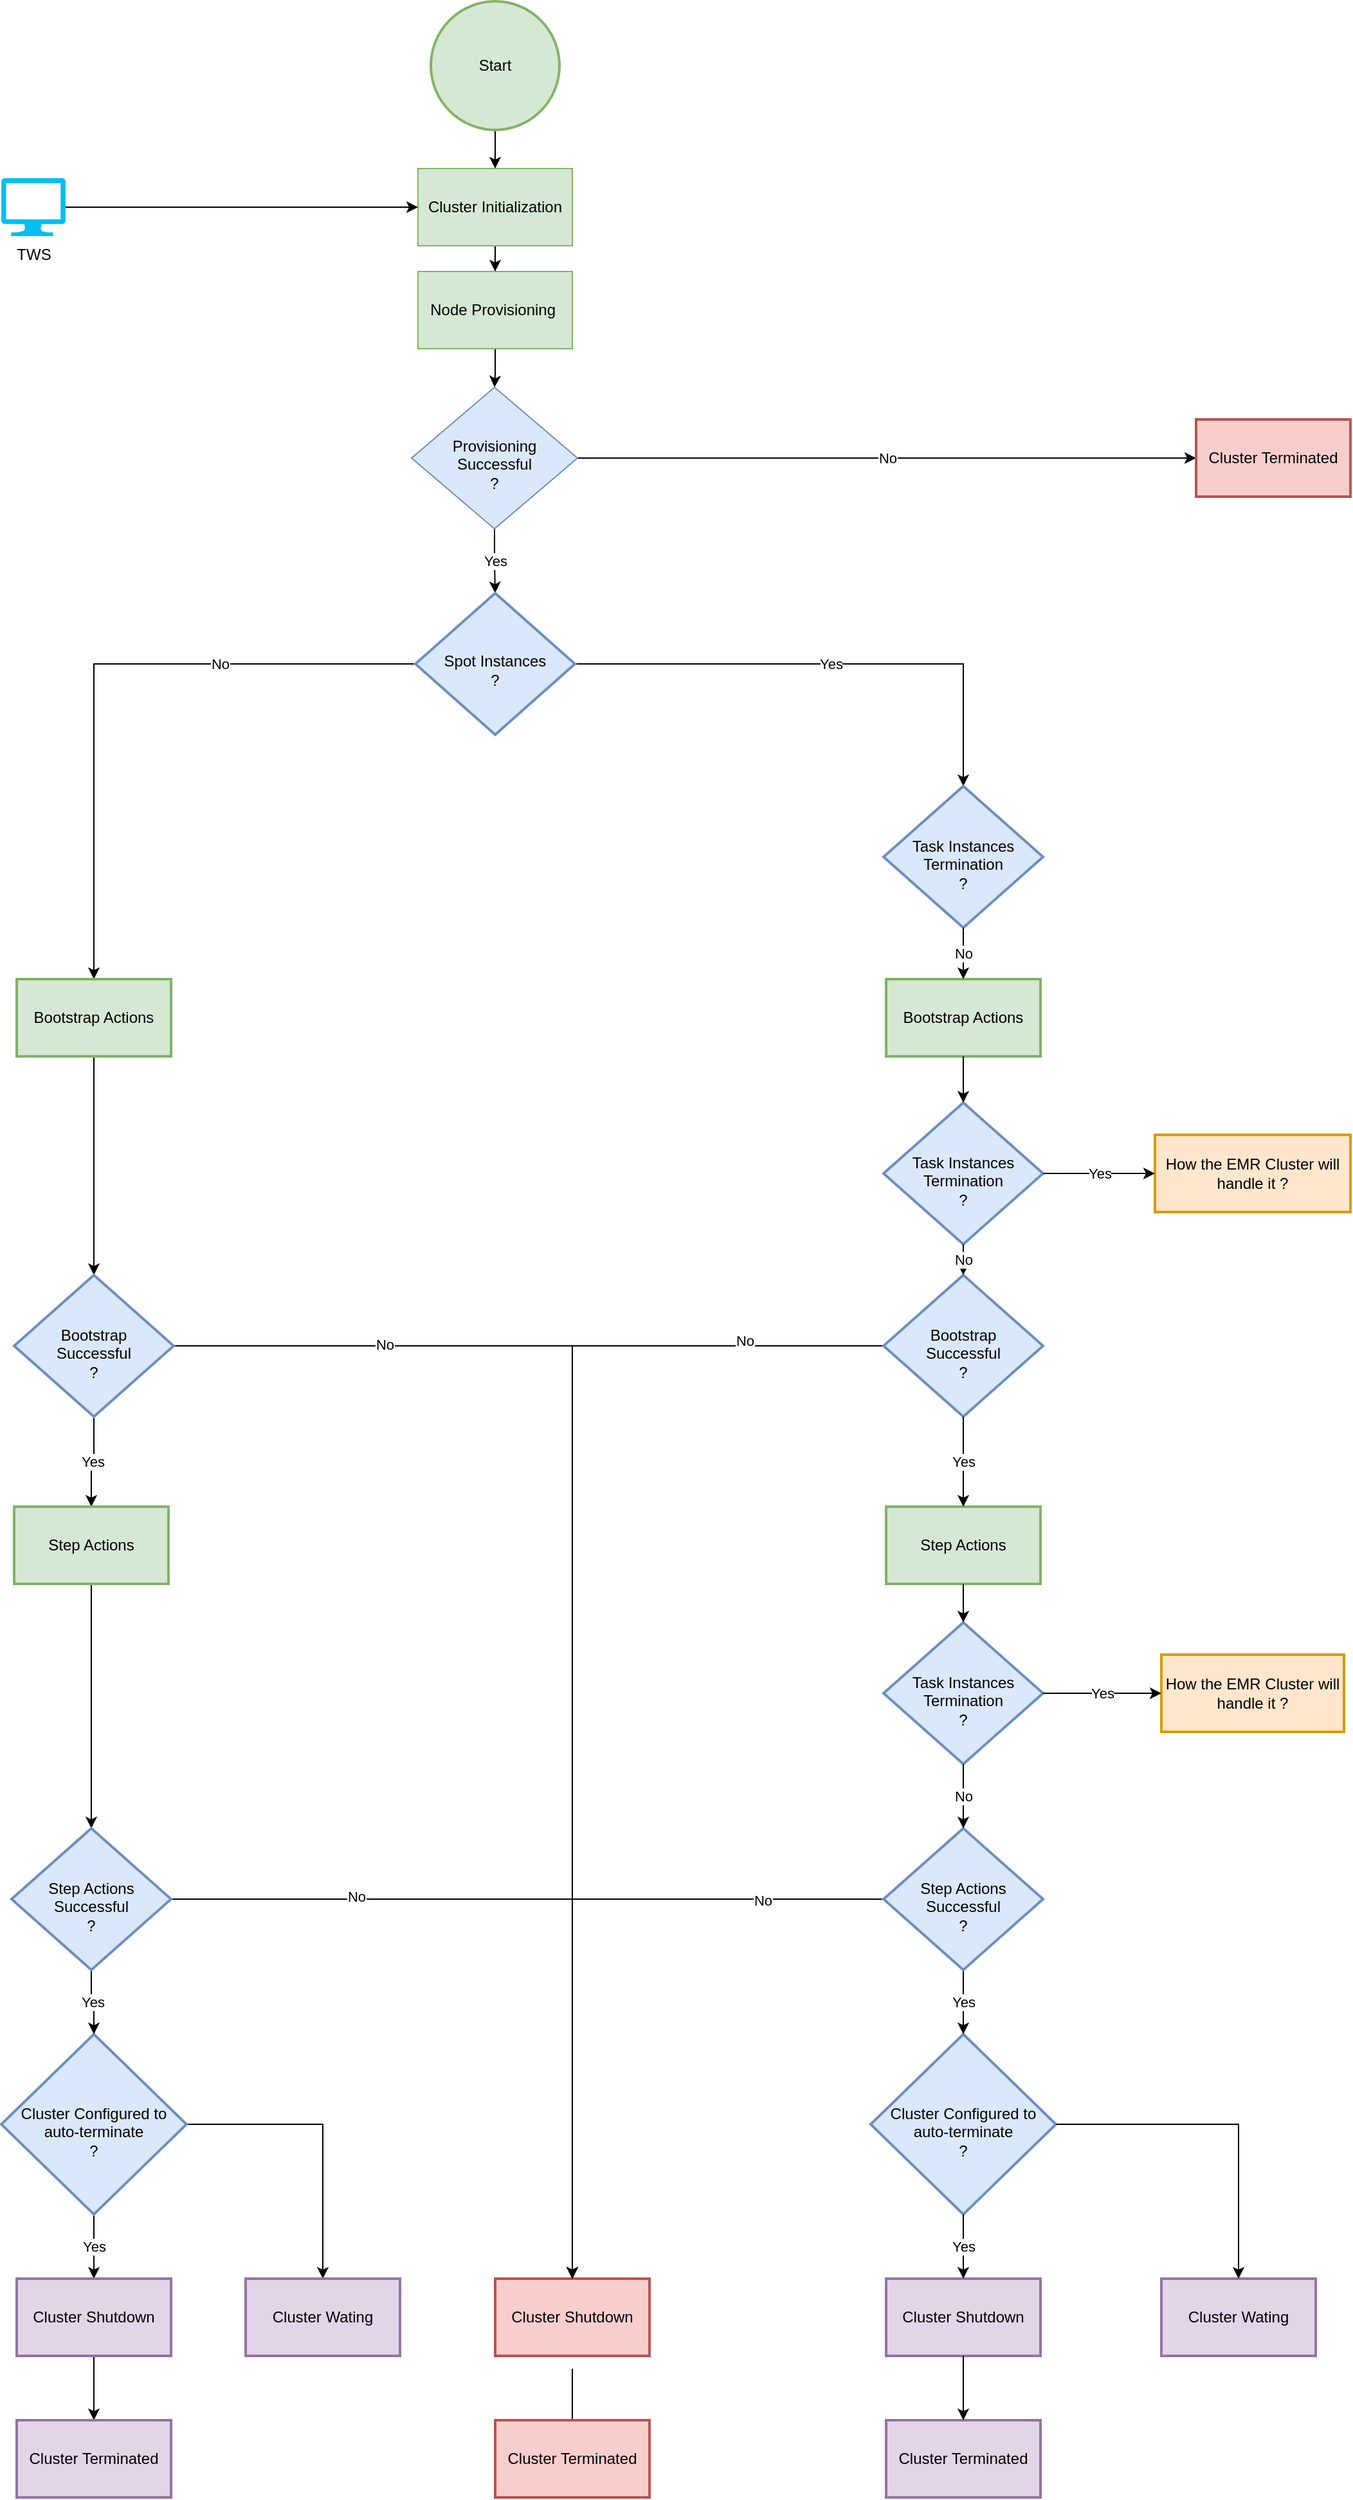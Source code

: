 <mxfile version="20.2.3" type="github"><diagram id="AwN7vVhOrOwk2pl2pIlE" name="Page-1"><mxGraphModel dx="1574" dy="1133" grid="1" gridSize="10" guides="1" tooltips="1" connect="1" arrows="1" fold="1" page="1" pageScale="1" pageWidth="827" pageHeight="1169" math="0" shadow="0"><root><mxCell id="0"/><mxCell id="1" parent="0"/><mxCell id="gyCaFqsIdJrXnqOvhJbO-14" value="" style="edgeStyle=orthogonalEdgeStyle;rounded=0;orthogonalLoop=1;jettySize=auto;html=1;" parent="1" source="gyCaFqsIdJrXnqOvhJbO-1" target="gyCaFqsIdJrXnqOvhJbO-3" edge="1"><mxGeometry relative="1" as="geometry"/></mxCell><mxCell id="gyCaFqsIdJrXnqOvhJbO-1" value="Start" style="strokeWidth=2;html=1;shape=mxgraph.flowchart.start_2;whiteSpace=wrap;fillColor=#d5e8d4;strokeColor=#82b366;" parent="1" vertex="1"><mxGeometry x="364" y="30" width="100" height="100" as="geometry"/></mxCell><mxCell id="gyCaFqsIdJrXnqOvhJbO-15" value="" style="edgeStyle=orthogonalEdgeStyle;rounded=0;orthogonalLoop=1;jettySize=auto;html=1;" parent="1" source="gyCaFqsIdJrXnqOvhJbO-3" target="gyCaFqsIdJrXnqOvhJbO-5" edge="1"><mxGeometry relative="1" as="geometry"/></mxCell><mxCell id="gyCaFqsIdJrXnqOvhJbO-3" value="Cluster Initialization" style="rounded=0;whiteSpace=wrap;html=1;fillColor=#d5e8d4;strokeColor=#82b366;" parent="1" vertex="1"><mxGeometry x="354" y="160" width="120" height="60" as="geometry"/></mxCell><mxCell id="gyCaFqsIdJrXnqOvhJbO-16" value="" style="edgeStyle=orthogonalEdgeStyle;rounded=0;orthogonalLoop=1;jettySize=auto;html=1;" parent="1" source="gyCaFqsIdJrXnqOvhJbO-5" target="gyCaFqsIdJrXnqOvhJbO-7" edge="1"><mxGeometry relative="1" as="geometry"/></mxCell><mxCell id="gyCaFqsIdJrXnqOvhJbO-5" value="Node Provisioning&amp;nbsp;" style="rounded=0;whiteSpace=wrap;html=1;fillColor=#d5e8d4;strokeColor=#82b366;" parent="1" vertex="1"><mxGeometry x="354" y="240" width="120" height="60" as="geometry"/></mxCell><mxCell id="gyCaFqsIdJrXnqOvhJbO-18" value="No" style="edgeStyle=orthogonalEdgeStyle;rounded=0;orthogonalLoop=1;jettySize=auto;html=1;entryX=0;entryY=0.5;entryDx=0;entryDy=0;" parent="1" source="gyCaFqsIdJrXnqOvhJbO-7" edge="1" target="gyCaFqsIdJrXnqOvhJbO-137"><mxGeometry relative="1" as="geometry"><mxPoint x="610" y="385" as="targetPoint"/></mxGeometry></mxCell><mxCell id="gyCaFqsIdJrXnqOvhJbO-21" value="Yes" style="edgeStyle=orthogonalEdgeStyle;rounded=0;orthogonalLoop=1;jettySize=auto;html=1;" parent="1" source="gyCaFqsIdJrXnqOvhJbO-7" target="gyCaFqsIdJrXnqOvhJbO-19" edge="1"><mxGeometry relative="1" as="geometry"/></mxCell><mxCell id="gyCaFqsIdJrXnqOvhJbO-7" value="Provisioning&lt;br&gt;Successful&lt;br&gt;?" style="rhombus;whiteSpace=wrap;html=1;spacingTop=10;fillColor=#dae8fc;strokeColor=#6c8ebf;" parent="1" vertex="1"><mxGeometry x="349" y="330" width="129" height="110" as="geometry"/></mxCell><mxCell id="gyCaFqsIdJrXnqOvhJbO-27" value="No" style="edgeStyle=orthogonalEdgeStyle;rounded=0;orthogonalLoop=1;jettySize=auto;html=1;entryX=0.5;entryY=0;entryDx=0;entryDy=0;" parent="1" source="gyCaFqsIdJrXnqOvhJbO-19" target="gyCaFqsIdJrXnqOvhJbO-104" edge="1"><mxGeometry x="-0.386" relative="1" as="geometry"><mxPoint x="140" y="670" as="targetPoint"/><mxPoint as="offset"/></mxGeometry></mxCell><mxCell id="gyCaFqsIdJrXnqOvhJbO-29" value="Yes" style="edgeStyle=orthogonalEdgeStyle;rounded=0;orthogonalLoop=1;jettySize=auto;html=1;" parent="1" source="gyCaFqsIdJrXnqOvhJbO-19" target="gyCaFqsIdJrXnqOvhJbO-28" edge="1"><mxGeometry relative="1" as="geometry"/></mxCell><mxCell id="gyCaFqsIdJrXnqOvhJbO-19" value="Spot Instances&lt;br&gt;?" style="strokeWidth=2;html=1;shape=mxgraph.flowchart.decision;whiteSpace=wrap;spacingTop=9;fillColor=#dae8fc;strokeColor=#6c8ebf;" parent="1" vertex="1"><mxGeometry x="352" y="490" width="124" height="110" as="geometry"/></mxCell><mxCell id="gyCaFqsIdJrXnqOvhJbO-25" style="edgeStyle=orthogonalEdgeStyle;rounded=0;orthogonalLoop=1;jettySize=auto;html=1;" parent="1" source="gyCaFqsIdJrXnqOvhJbO-24" target="gyCaFqsIdJrXnqOvhJbO-3" edge="1"><mxGeometry relative="1" as="geometry"/></mxCell><mxCell id="gyCaFqsIdJrXnqOvhJbO-24" value="TWS" style="verticalLabelPosition=bottom;html=1;verticalAlign=top;align=center;strokeColor=none;fillColor=#00BEF2;shape=mxgraph.azure.computer;pointerEvents=1;" parent="1" vertex="1"><mxGeometry x="30" y="167.5" width="50" height="45" as="geometry"/></mxCell><mxCell id="gyCaFqsIdJrXnqOvhJbO-70" style="edgeStyle=orthogonalEdgeStyle;rounded=0;orthogonalLoop=1;jettySize=auto;html=1;entryX=0.5;entryY=0;entryDx=0;entryDy=0;" parent="1" source="gyCaFqsIdJrXnqOvhJbO-37" target="gyCaFqsIdJrXnqOvhJbO-61" edge="1"><mxGeometry relative="1" as="geometry"/></mxCell><mxCell id="gyCaFqsIdJrXnqOvhJbO-131" value="No" style="edgeLabel;html=1;align=center;verticalAlign=middle;resizable=0;points=[];" parent="gyCaFqsIdJrXnqOvhJbO-70" vertex="1" connectable="0"><mxGeometry x="-0.777" y="-4" relative="1" as="geometry"><mxPoint as="offset"/></mxGeometry></mxCell><mxCell id="gyCaFqsIdJrXnqOvhJbO-60" value="" style="edgeStyle=orthogonalEdgeStyle;rounded=0;orthogonalLoop=1;jettySize=auto;html=1;" parent="1" edge="1"><mxGeometry relative="1" as="geometry"><mxPoint x="474" y="1870" as="sourcePoint"/><mxPoint x="474" y="1920" as="targetPoint"/></mxGeometry></mxCell><mxCell id="gyCaFqsIdJrXnqOvhJbO-61" value="Cluster Shutdown" style="whiteSpace=wrap;html=1;strokeWidth=2;spacingBottom=0;spacingTop=0;fillColor=#f8cecc;strokeColor=#b85450;" parent="1" vertex="1"><mxGeometry x="414" y="1800" width="120" height="60" as="geometry"/></mxCell><mxCell id="gyCaFqsIdJrXnqOvhJbO-62" value="Cluster Terminated" style="whiteSpace=wrap;html=1;strokeWidth=2;spacingBottom=0;spacingTop=0;fillColor=#f8cecc;strokeColor=#b85450;" parent="1" vertex="1"><mxGeometry x="414" y="1910" width="120" height="60" as="geometry"/></mxCell><mxCell id="gyCaFqsIdJrXnqOvhJbO-133" style="edgeStyle=orthogonalEdgeStyle;rounded=0;orthogonalLoop=1;jettySize=auto;html=1;" parent="1" source="gyCaFqsIdJrXnqOvhJbO-63" target="gyCaFqsIdJrXnqOvhJbO-61" edge="1"><mxGeometry relative="1" as="geometry"/></mxCell><mxCell id="gyCaFqsIdJrXnqOvhJbO-134" value="No" style="edgeLabel;html=1;align=center;verticalAlign=middle;resizable=0;points=[];" parent="gyCaFqsIdJrXnqOvhJbO-133" vertex="1" connectable="0"><mxGeometry x="-0.65" y="1" relative="1" as="geometry"><mxPoint as="offset"/></mxGeometry></mxCell><mxCell id="gyCaFqsIdJrXnqOvhJbO-126" value="" style="edgeStyle=orthogonalEdgeStyle;rounded=0;orthogonalLoop=1;jettySize=auto;html=1;" parent="1" source="gyCaFqsIdJrXnqOvhJbO-104" target="gyCaFqsIdJrXnqOvhJbO-109" edge="1"><mxGeometry relative="1" as="geometry"/></mxCell><mxCell id="gyCaFqsIdJrXnqOvhJbO-104" value="Bootstrap Actions" style="whiteSpace=wrap;html=1;strokeWidth=2;fillColor=#d5e8d4;strokeColor=#82b366;" parent="1" vertex="1"><mxGeometry x="42" y="790" width="120" height="60" as="geometry"/></mxCell><mxCell id="gyCaFqsIdJrXnqOvhJbO-108" value="Yes" style="edgeStyle=orthogonalEdgeStyle;rounded=0;orthogonalLoop=1;jettySize=auto;html=1;" parent="1" source="gyCaFqsIdJrXnqOvhJbO-109" target="gyCaFqsIdJrXnqOvhJbO-112" edge="1"><mxGeometry relative="1" as="geometry"/></mxCell><mxCell id="gyCaFqsIdJrXnqOvhJbO-128" style="edgeStyle=orthogonalEdgeStyle;rounded=0;orthogonalLoop=1;jettySize=auto;html=1;entryX=0.5;entryY=0;entryDx=0;entryDy=0;" parent="1" source="gyCaFqsIdJrXnqOvhJbO-109" target="gyCaFqsIdJrXnqOvhJbO-61" edge="1"><mxGeometry relative="1" as="geometry"/></mxCell><mxCell id="gyCaFqsIdJrXnqOvhJbO-130" value="No" style="edgeLabel;html=1;align=center;verticalAlign=middle;resizable=0;points=[];" parent="gyCaFqsIdJrXnqOvhJbO-128" vertex="1" connectable="0"><mxGeometry x="-0.683" y="1" relative="1" as="geometry"><mxPoint as="offset"/></mxGeometry></mxCell><mxCell id="gyCaFqsIdJrXnqOvhJbO-109" value="Bootstrap&lt;br&gt;Successful&lt;br&gt;?" style="strokeWidth=2;html=1;shape=mxgraph.flowchart.decision;whiteSpace=wrap;verticalAlign=middle;spacingBottom=0;spacingTop=11;fillColor=#dae8fc;strokeColor=#6c8ebf;" parent="1" vertex="1"><mxGeometry x="40" y="1020" width="124" height="110" as="geometry"/></mxCell><mxCell id="gyCaFqsIdJrXnqOvhJbO-127" value="" style="edgeStyle=orthogonalEdgeStyle;rounded=0;orthogonalLoop=1;jettySize=auto;html=1;" parent="1" source="gyCaFqsIdJrXnqOvhJbO-112" target="gyCaFqsIdJrXnqOvhJbO-125" edge="1"><mxGeometry relative="1" as="geometry"/></mxCell><mxCell id="gyCaFqsIdJrXnqOvhJbO-112" value="Step Actions" style="whiteSpace=wrap;html=1;strokeWidth=2;spacingBottom=0;spacingTop=0;fillColor=#d5e8d4;strokeColor=#82b366;" parent="1" vertex="1"><mxGeometry x="40" y="1200" width="120" height="60" as="geometry"/></mxCell><mxCell id="gyCaFqsIdJrXnqOvhJbO-117" value="Yes" style="edgeStyle=orthogonalEdgeStyle;rounded=0;orthogonalLoop=1;jettySize=auto;html=1;" parent="1" source="gyCaFqsIdJrXnqOvhJbO-119" target="gyCaFqsIdJrXnqOvhJbO-121" edge="1"><mxGeometry relative="1" as="geometry"/></mxCell><mxCell id="gyCaFqsIdJrXnqOvhJbO-118" value="" style="edgeStyle=orthogonalEdgeStyle;rounded=0;orthogonalLoop=1;jettySize=auto;html=1;" parent="1" source="gyCaFqsIdJrXnqOvhJbO-119" target="gyCaFqsIdJrXnqOvhJbO-122" edge="1"><mxGeometry relative="1" as="geometry"/></mxCell><mxCell id="gyCaFqsIdJrXnqOvhJbO-119" value="Cluster Configured to auto-terminate&lt;br&gt;?" style="rhombus;whiteSpace=wrap;html=1;strokeWidth=2;spacingBottom=0;spacingTop=11;fillColor=#dae8fc;strokeColor=#6c8ebf;" parent="1" vertex="1"><mxGeometry x="30" y="1610" width="144" height="140" as="geometry"/></mxCell><mxCell id="gyCaFqsIdJrXnqOvhJbO-120" value="" style="edgeStyle=orthogonalEdgeStyle;rounded=0;orthogonalLoop=1;jettySize=auto;html=1;" parent="1" source="gyCaFqsIdJrXnqOvhJbO-121" target="gyCaFqsIdJrXnqOvhJbO-123" edge="1"><mxGeometry relative="1" as="geometry"/></mxCell><mxCell id="gyCaFqsIdJrXnqOvhJbO-121" value="Cluster Shutdown" style="whiteSpace=wrap;html=1;strokeWidth=2;spacingBottom=0;spacingTop=0;fillColor=#e1d5e7;strokeColor=#9673a6;" parent="1" vertex="1"><mxGeometry x="42" y="1800" width="120" height="60" as="geometry"/></mxCell><mxCell id="gyCaFqsIdJrXnqOvhJbO-122" value="Cluster Wating" style="whiteSpace=wrap;html=1;strokeWidth=2;spacingBottom=0;spacingTop=0;fillColor=#e1d5e7;strokeColor=#9673a6;" parent="1" vertex="1"><mxGeometry x="220" y="1800" width="120" height="60" as="geometry"/></mxCell><mxCell id="gyCaFqsIdJrXnqOvhJbO-123" value="Cluster Terminated" style="whiteSpace=wrap;html=1;strokeWidth=2;spacingBottom=0;spacingTop=0;fillColor=#e1d5e7;strokeColor=#9673a6;" parent="1" vertex="1"><mxGeometry x="42" y="1910" width="120" height="60" as="geometry"/></mxCell><mxCell id="gyCaFqsIdJrXnqOvhJbO-124" value="Yes" style="edgeStyle=orthogonalEdgeStyle;rounded=0;orthogonalLoop=1;jettySize=auto;html=1;" parent="1" source="gyCaFqsIdJrXnqOvhJbO-125" target="gyCaFqsIdJrXnqOvhJbO-119" edge="1"><mxGeometry relative="1" as="geometry"/></mxCell><mxCell id="gyCaFqsIdJrXnqOvhJbO-129" style="edgeStyle=orthogonalEdgeStyle;rounded=0;orthogonalLoop=1;jettySize=auto;html=1;entryX=0.5;entryY=0;entryDx=0;entryDy=0;" parent="1" source="gyCaFqsIdJrXnqOvhJbO-125" target="gyCaFqsIdJrXnqOvhJbO-61" edge="1"><mxGeometry relative="1" as="geometry"/></mxCell><mxCell id="gyCaFqsIdJrXnqOvhJbO-135" value="No" style="edgeLabel;html=1;align=center;verticalAlign=middle;resizable=0;points=[];" parent="gyCaFqsIdJrXnqOvhJbO-129" vertex="1" connectable="0"><mxGeometry x="-0.525" y="2" relative="1" as="geometry"><mxPoint as="offset"/></mxGeometry></mxCell><mxCell id="gyCaFqsIdJrXnqOvhJbO-125" value="Step Actions&lt;br&gt;Successful&lt;br&gt;?" style="rhombus;whiteSpace=wrap;html=1;strokeWidth=2;spacingBottom=0;spacingTop=11;fillColor=#dae8fc;strokeColor=#6c8ebf;" parent="1" vertex="1"><mxGeometry x="38" y="1450" width="124" height="110" as="geometry"/></mxCell><mxCell id="gyCaFqsIdJrXnqOvhJbO-136" value="" style="group;shadow=0;" parent="1" vertex="1" connectable="0"><mxGeometry x="706" y="640" width="373" height="1330" as="geometry"/></mxCell><mxCell id="gyCaFqsIdJrXnqOvhJbO-28" value="Task Instances&lt;br&gt;Termination&lt;br&gt;?" style="strokeWidth=2;html=1;shape=mxgraph.flowchart.decision;whiteSpace=wrap;verticalAlign=middle;spacingBottom=0;spacingTop=11;fillColor=#dae8fc;strokeColor=#6c8ebf;" parent="gyCaFqsIdJrXnqOvhJbO-136" vertex="1"><mxGeometry x="10" width="124" height="110" as="geometry"/></mxCell><mxCell id="gyCaFqsIdJrXnqOvhJbO-30" value="Bootstrap Actions" style="whiteSpace=wrap;html=1;strokeWidth=2;fillColor=#d5e8d4;strokeColor=#82b366;" parent="gyCaFqsIdJrXnqOvhJbO-136" vertex="1"><mxGeometry x="12" y="150" width="120" height="60" as="geometry"/></mxCell><mxCell id="gyCaFqsIdJrXnqOvhJbO-31" value="No" style="edgeStyle=orthogonalEdgeStyle;rounded=0;orthogonalLoop=1;jettySize=auto;html=1;" parent="gyCaFqsIdJrXnqOvhJbO-136" source="gyCaFqsIdJrXnqOvhJbO-28" target="gyCaFqsIdJrXnqOvhJbO-30" edge="1"><mxGeometry relative="1" as="geometry"/></mxCell><mxCell id="gyCaFqsIdJrXnqOvhJbO-35" value="Task Instances&lt;br&gt;Termination&lt;br&gt;?" style="strokeWidth=2;html=1;shape=mxgraph.flowchart.decision;whiteSpace=wrap;verticalAlign=middle;spacingBottom=0;spacingTop=11;fillColor=#dae8fc;strokeColor=#6c8ebf;" parent="gyCaFqsIdJrXnqOvhJbO-136" vertex="1"><mxGeometry x="10" y="246" width="124" height="110" as="geometry"/></mxCell><mxCell id="gyCaFqsIdJrXnqOvhJbO-36" value="" style="edgeStyle=orthogonalEdgeStyle;rounded=0;orthogonalLoop=1;jettySize=auto;html=1;" parent="gyCaFqsIdJrXnqOvhJbO-136" source="gyCaFqsIdJrXnqOvhJbO-30" target="gyCaFqsIdJrXnqOvhJbO-35" edge="1"><mxGeometry relative="1" as="geometry"/></mxCell><mxCell id="gyCaFqsIdJrXnqOvhJbO-37" value="Bootstrap&lt;br&gt;Successful&lt;br&gt;?" style="strokeWidth=2;html=1;shape=mxgraph.flowchart.decision;whiteSpace=wrap;verticalAlign=middle;spacingBottom=0;spacingTop=11;fillColor=#dae8fc;strokeColor=#6c8ebf;" parent="gyCaFqsIdJrXnqOvhJbO-136" vertex="1"><mxGeometry x="10" y="380" width="124" height="110" as="geometry"/></mxCell><mxCell id="gyCaFqsIdJrXnqOvhJbO-39" value="No" style="edgeStyle=orthogonalEdgeStyle;rounded=0;orthogonalLoop=1;jettySize=auto;html=1;" parent="gyCaFqsIdJrXnqOvhJbO-136" source="gyCaFqsIdJrXnqOvhJbO-35" target="gyCaFqsIdJrXnqOvhJbO-37" edge="1"><mxGeometry relative="1" as="geometry"/></mxCell><mxCell id="gyCaFqsIdJrXnqOvhJbO-40" value="How the EMR Cluster will handle it ?" style="whiteSpace=wrap;html=1;strokeWidth=2;spacingBottom=0;spacingTop=0;fillColor=#ffe6cc;strokeColor=#d79b00;" parent="gyCaFqsIdJrXnqOvhJbO-136" vertex="1"><mxGeometry x="221" y="271" width="152" height="60" as="geometry"/></mxCell><mxCell id="gyCaFqsIdJrXnqOvhJbO-41" value="Yes" style="edgeStyle=orthogonalEdgeStyle;rounded=0;orthogonalLoop=1;jettySize=auto;html=1;" parent="gyCaFqsIdJrXnqOvhJbO-136" source="gyCaFqsIdJrXnqOvhJbO-35" target="gyCaFqsIdJrXnqOvhJbO-40" edge="1"><mxGeometry relative="1" as="geometry"/></mxCell><mxCell id="gyCaFqsIdJrXnqOvhJbO-44" value="Step Actions" style="whiteSpace=wrap;html=1;strokeWidth=2;spacingBottom=0;spacingTop=0;fillColor=#d5e8d4;strokeColor=#82b366;" parent="gyCaFqsIdJrXnqOvhJbO-136" vertex="1"><mxGeometry x="12" y="560" width="120" height="60" as="geometry"/></mxCell><mxCell id="gyCaFqsIdJrXnqOvhJbO-45" value="Yes" style="edgeStyle=orthogonalEdgeStyle;rounded=0;orthogonalLoop=1;jettySize=auto;html=1;" parent="gyCaFqsIdJrXnqOvhJbO-136" source="gyCaFqsIdJrXnqOvhJbO-37" target="gyCaFqsIdJrXnqOvhJbO-44" edge="1"><mxGeometry relative="1" as="geometry"/></mxCell><mxCell id="gyCaFqsIdJrXnqOvhJbO-46" value="Task Instances&lt;br&gt;Termination&lt;br&gt;?" style="strokeWidth=2;html=1;shape=mxgraph.flowchart.decision;whiteSpace=wrap;verticalAlign=middle;spacingBottom=0;spacingTop=11;fillColor=#dae8fc;strokeColor=#6c8ebf;" parent="gyCaFqsIdJrXnqOvhJbO-136" vertex="1"><mxGeometry x="10" y="650" width="124" height="110" as="geometry"/></mxCell><mxCell id="gyCaFqsIdJrXnqOvhJbO-47" value="" style="edgeStyle=orthogonalEdgeStyle;rounded=0;orthogonalLoop=1;jettySize=auto;html=1;" parent="gyCaFqsIdJrXnqOvhJbO-136" source="gyCaFqsIdJrXnqOvhJbO-44" target="gyCaFqsIdJrXnqOvhJbO-46" edge="1"><mxGeometry relative="1" as="geometry"/></mxCell><mxCell id="gyCaFqsIdJrXnqOvhJbO-48" value="How the EMR Cluster will handle it ?" style="whiteSpace=wrap;html=1;strokeWidth=2;spacingBottom=0;spacingTop=0;fillColor=#ffe6cc;strokeColor=#d79b00;" parent="gyCaFqsIdJrXnqOvhJbO-136" vertex="1"><mxGeometry x="226" y="675" width="142" height="60" as="geometry"/></mxCell><mxCell id="gyCaFqsIdJrXnqOvhJbO-49" value="Yes" style="edgeStyle=orthogonalEdgeStyle;rounded=0;orthogonalLoop=1;jettySize=auto;html=1;" parent="gyCaFqsIdJrXnqOvhJbO-136" source="gyCaFqsIdJrXnqOvhJbO-46" target="gyCaFqsIdJrXnqOvhJbO-48" edge="1"><mxGeometry relative="1" as="geometry"/></mxCell><mxCell id="gyCaFqsIdJrXnqOvhJbO-51" value="Cluster Configured to auto-terminate&lt;br&gt;?" style="rhombus;whiteSpace=wrap;html=1;strokeWidth=2;spacingBottom=0;spacingTop=11;fillColor=#dae8fc;strokeColor=#6c8ebf;" parent="gyCaFqsIdJrXnqOvhJbO-136" vertex="1"><mxGeometry y="970" width="144" height="140" as="geometry"/></mxCell><mxCell id="gyCaFqsIdJrXnqOvhJbO-53" value="Cluster Shutdown" style="whiteSpace=wrap;html=1;strokeWidth=2;spacingBottom=0;spacingTop=0;fillColor=#e1d5e7;strokeColor=#9673a6;" parent="gyCaFqsIdJrXnqOvhJbO-136" vertex="1"><mxGeometry x="12" y="1160" width="120" height="60" as="geometry"/></mxCell><mxCell id="gyCaFqsIdJrXnqOvhJbO-54" value="Yes" style="edgeStyle=orthogonalEdgeStyle;rounded=0;orthogonalLoop=1;jettySize=auto;html=1;" parent="gyCaFqsIdJrXnqOvhJbO-136" source="gyCaFqsIdJrXnqOvhJbO-51" target="gyCaFqsIdJrXnqOvhJbO-53" edge="1"><mxGeometry relative="1" as="geometry"/></mxCell><mxCell id="gyCaFqsIdJrXnqOvhJbO-55" value="Cluster Wating" style="whiteSpace=wrap;html=1;strokeWidth=2;spacingBottom=0;spacingTop=0;fillColor=#e1d5e7;strokeColor=#9673a6;" parent="gyCaFqsIdJrXnqOvhJbO-136" vertex="1"><mxGeometry x="226" y="1160" width="120" height="60" as="geometry"/></mxCell><mxCell id="gyCaFqsIdJrXnqOvhJbO-56" value="" style="edgeStyle=orthogonalEdgeStyle;rounded=0;orthogonalLoop=1;jettySize=auto;html=1;" parent="gyCaFqsIdJrXnqOvhJbO-136" source="gyCaFqsIdJrXnqOvhJbO-51" target="gyCaFqsIdJrXnqOvhJbO-55" edge="1"><mxGeometry relative="1" as="geometry"/></mxCell><mxCell id="gyCaFqsIdJrXnqOvhJbO-57" value="Cluster Terminated" style="whiteSpace=wrap;html=1;strokeWidth=2;spacingBottom=0;spacingTop=0;fillColor=#e1d5e7;strokeColor=#9673a6;" parent="gyCaFqsIdJrXnqOvhJbO-136" vertex="1"><mxGeometry x="12" y="1270" width="120" height="60" as="geometry"/></mxCell><mxCell id="gyCaFqsIdJrXnqOvhJbO-58" value="" style="edgeStyle=orthogonalEdgeStyle;rounded=0;orthogonalLoop=1;jettySize=auto;html=1;" parent="gyCaFqsIdJrXnqOvhJbO-136" source="gyCaFqsIdJrXnqOvhJbO-53" target="gyCaFqsIdJrXnqOvhJbO-57" edge="1"><mxGeometry relative="1" as="geometry"/></mxCell><mxCell id="gyCaFqsIdJrXnqOvhJbO-69" value="Yes" style="edgeStyle=orthogonalEdgeStyle;rounded=0;orthogonalLoop=1;jettySize=auto;html=1;" parent="gyCaFqsIdJrXnqOvhJbO-136" source="gyCaFqsIdJrXnqOvhJbO-63" target="gyCaFqsIdJrXnqOvhJbO-51" edge="1"><mxGeometry relative="1" as="geometry"/></mxCell><mxCell id="gyCaFqsIdJrXnqOvhJbO-63" value="Step Actions&lt;br&gt;Successful&lt;br&gt;?" style="rhombus;whiteSpace=wrap;html=1;strokeWidth=2;spacingBottom=0;spacingTop=11;fillColor=#dae8fc;strokeColor=#6c8ebf;" parent="gyCaFqsIdJrXnqOvhJbO-136" vertex="1"><mxGeometry x="10" y="810" width="124" height="110" as="geometry"/></mxCell><mxCell id="gyCaFqsIdJrXnqOvhJbO-64" value="No" style="edgeStyle=orthogonalEdgeStyle;rounded=0;orthogonalLoop=1;jettySize=auto;html=1;" parent="gyCaFqsIdJrXnqOvhJbO-136" source="gyCaFqsIdJrXnqOvhJbO-46" target="gyCaFqsIdJrXnqOvhJbO-63" edge="1"><mxGeometry relative="1" as="geometry"/></mxCell><mxCell id="gyCaFqsIdJrXnqOvhJbO-137" value="Cluster Terminated" style="whiteSpace=wrap;html=1;strokeWidth=2;spacingBottom=0;spacingTop=0;fillColor=#f8cecc;strokeColor=#b85450;" parent="1" vertex="1"><mxGeometry x="959" y="355" width="120" height="60" as="geometry"/></mxCell></root></mxGraphModel></diagram></mxfile>